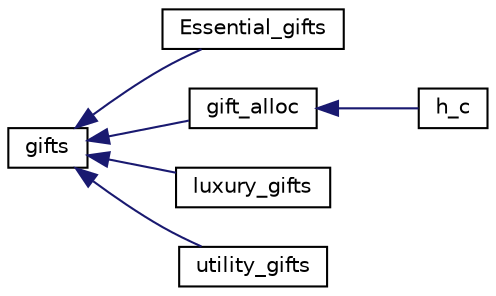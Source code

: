 digraph "Graphical Class Hierarchy"
{
  edge [fontname="Helvetica",fontsize="10",labelfontname="Helvetica",labelfontsize="10"];
  node [fontname="Helvetica",fontsize="10",shape=record];
  rankdir="LR";
  Node1 [label="gifts",height=0.2,width=0.4,color="black", fillcolor="white", style="filled",URL="$classgifts.html",tooltip="Gifts Class Stores the information about the gifts. Acts as a base class. "];
  Node1 -> Node2 [dir="back",color="midnightblue",fontsize="10",style="solid",fontname="Helvetica"];
  Node2 [label="Essential_gifts",height=0.2,width=0.4,color="black", fillcolor="white", style="filled",URL="$classEssential__gifts.html",tooltip="Essential_gifts Class Stores the information about the Essential gifts. Inherits from gifts class..."];
  Node1 -> Node3 [dir="back",color="midnightblue",fontsize="10",style="solid",fontname="Helvetica"];
  Node3 [label="gift_alloc",height=0.2,width=0.4,color="black", fillcolor="white", style="filled",URL="$classgift__alloc.html",tooltip="Gift Allocating Class Stores the information about the gifts exchanged. Inherits from class gifts..."];
  Node3 -> Node4 [dir="back",color="midnightblue",fontsize="10",style="solid",fontname="Helvetica"];
  Node4 [label="h_c",height=0.2,width=0.4,color="black", fillcolor="white", style="filled",URL="$classh__c.html",tooltip="Happiness and Compatibility Class Stores the information about the happiness and compatibility of eac..."];
  Node1 -> Node5 [dir="back",color="midnightblue",fontsize="10",style="solid",fontname="Helvetica"];
  Node5 [label="luxury_gifts",height=0.2,width=0.4,color="black", fillcolor="white", style="filled",URL="$classluxury__gifts.html",tooltip="luxury_gifts Class Stores the information about the luxury gifts. Inherits from gifts class..."];
  Node1 -> Node6 [dir="back",color="midnightblue",fontsize="10",style="solid",fontname="Helvetica"];
  Node6 [label="utility_gifts",height=0.2,width=0.4,color="black", fillcolor="white", style="filled",URL="$classutility__gifts.html",tooltip="utility_gifts Class Stores the information about the utility gifts. Inherits from gifts class..."];
}
